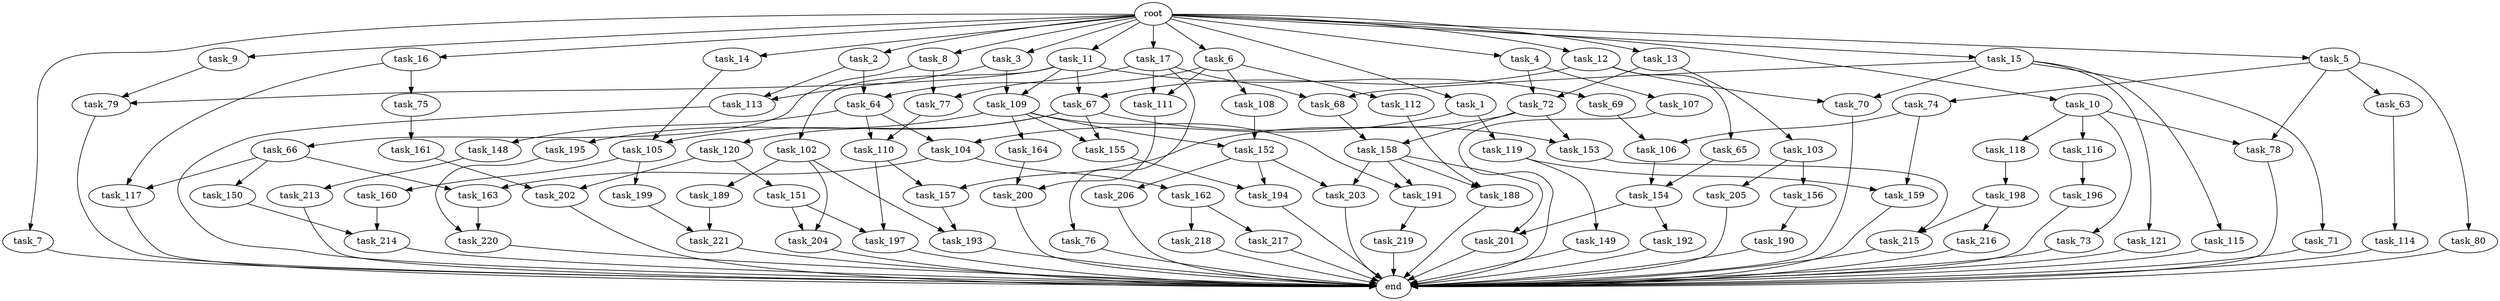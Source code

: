 digraph G {
  task_149 [size="77309411.328000"];
  task_192 [size="137438953.472000"];
  task_16 [size="1.024000"];
  task_150 [size="695784701.952000"];
  task_115 [size="137438953.472000"];
  task_158 [size="764504178.688000"];
  task_12 [size="1.024000"];
  task_190 [size="695784701.952000"];
  task_119 [size="34359738.368000"];
  task_14 [size="1.024000"];
  task_102 [size="420906795.008000"];
  task_11 [size="1.024000"];
  task_113 [size="111669149.696000"];
  task_68 [size="171798691.840000"];
  task_111 [size="343597383.680000"];
  task_117 [size="1391569403.904000"];
  task_162 [size="214748364.800000"];
  task_151 [size="549755813.888000"];
  task_219 [size="34359738.368000"];
  task_1 [size="1.024000"];
  task_2 [size="1.024000"];
  task_156 [size="137438953.472000"];
  task_103 [size="34359738.368000"];
  task_79 [size="498216206.336000"];
  task_72 [size="584115552.256000"];
  task_200 [size="1245540515.840000"];
  task_63 [size="77309411.328000"];
  task_217 [size="420906795.008000"];
  root [size="0.000000"];
  task_202 [size="1408749273.088000"];
  task_216 [size="77309411.328000"];
  task_104 [size="171798691.840000"];
  task_7 [size="1.024000"];
  task_74 [size="77309411.328000"];
  task_148 [size="137438953.472000"];
  task_159 [size="214748364.800000"];
  task_220 [size="773094113.280000"];
  task_152 [size="841813590.016000"];
  task_106 [size="687194767.360000"];
  task_157 [size="523986010.112000"];
  task_198 [size="77309411.328000"];
  task_118 [size="34359738.368000"];
  task_215 [size="936302870.528000"];
  task_203 [size="1168231104.512000"];
  task_189 [size="77309411.328000"];
  task_155 [size="970662608.896000"];
  task_77 [size="68719476.736000"];
  task_195 [size="420906795.008000"];
  task_108 [size="309237645.312000"];
  task_110 [size="558345748.480000"];
  task_153 [size="764504178.688000"];
  task_66 [size="34359738.368000"];
  task_4 [size="1.024000"];
  task_218 [size="420906795.008000"];
  task_191 [size="1279900254.208000"];
  task_112 [size="309237645.312000"];
  task_199 [size="214748364.800000"];
  task_65 [size="77309411.328000"];
  task_69 [size="420906795.008000"];
  task_73 [size="34359738.368000"];
  task_76 [size="34359738.368000"];
  task_188 [size="893353197.568000"];
  task_17 [size="1.024000"];
  task_114 [size="77309411.328000"];
  task_10 [size="1.024000"];
  task_213 [size="695784701.952000"];
  task_13 [size="1.024000"];
  task_163 [size="910533066.752000"];
  task_6 [size="1.024000"];
  task_214 [size="1073741824.000000"];
  task_75 [size="695784701.952000"];
  task_64 [size="343597383.680000"];
  task_121 [size="137438953.472000"];
  task_15 [size="1.024000"];
  end [size="0.000000"];
  task_164 [size="420906795.008000"];
  task_196 [size="420906795.008000"];
  task_70 [size="214748364.800000"];
  task_160 [size="214748364.800000"];
  task_193 [size="111669149.696000"];
  task_78 [size="111669149.696000"];
  task_3 [size="1.024000"];
  task_71 [size="137438953.472000"];
  task_197 [size="523986010.112000"];
  task_105 [size="858993459.200000"];
  task_201 [size="996432412.672000"];
  task_194 [size="1005022347.264000"];
  task_109 [size="498216206.336000"];
  task_8 [size="1.024000"];
  task_154 [size="635655159.808000"];
  task_9 [size="1.024000"];
  task_120 [size="549755813.888000"];
  task_5 [size="1.024000"];
  task_67 [size="498216206.336000"];
  task_161 [size="695784701.952000"];
  task_80 [size="77309411.328000"];
  task_204 [size="292057776.128000"];
  task_107 [size="549755813.888000"];
  task_205 [size="137438953.472000"];
  task_116 [size="34359738.368000"];
  task_221 [size="498216206.336000"];
  task_206 [size="309237645.312000"];

  task_149 -> end [size="1.000000"];
  task_192 -> end [size="1.000000"];
  task_16 -> task_75 [size="679477248.000000"];
  task_16 -> task_117 [size="679477248.000000"];
  task_150 -> task_214 [size="838860800.000000"];
  task_115 -> end [size="1.000000"];
  task_158 -> task_191 [size="838860800.000000"];
  task_158 -> task_203 [size="838860800.000000"];
  task_158 -> task_201 [size="838860800.000000"];
  task_158 -> task_188 [size="838860800.000000"];
  task_12 -> task_70 [size="75497472.000000"];
  task_12 -> task_67 [size="75497472.000000"];
  task_12 -> task_65 [size="75497472.000000"];
  task_190 -> end [size="1.000000"];
  task_119 -> task_159 [size="75497472.000000"];
  task_119 -> task_149 [size="75497472.000000"];
  task_14 -> task_105 [size="301989888.000000"];
  task_102 -> task_189 [size="75497472.000000"];
  task_102 -> task_193 [size="75497472.000000"];
  task_102 -> task_204 [size="75497472.000000"];
  task_11 -> task_102 [size="411041792.000000"];
  task_11 -> task_67 [size="411041792.000000"];
  task_11 -> task_69 [size="411041792.000000"];
  task_11 -> task_79 [size="411041792.000000"];
  task_11 -> task_109 [size="411041792.000000"];
  task_113 -> end [size="1.000000"];
  task_68 -> task_158 [size="536870912.000000"];
  task_111 -> task_200 [size="536870912.000000"];
  task_117 -> end [size="1.000000"];
  task_162 -> task_217 [size="411041792.000000"];
  task_162 -> task_218 [size="411041792.000000"];
  task_151 -> task_197 [size="209715200.000000"];
  task_151 -> task_204 [size="209715200.000000"];
  task_219 -> end [size="1.000000"];
  task_1 -> task_119 [size="33554432.000000"];
  task_1 -> task_104 [size="33554432.000000"];
  task_2 -> task_113 [size="33554432.000000"];
  task_2 -> task_64 [size="33554432.000000"];
  task_156 -> task_190 [size="679477248.000000"];
  task_103 -> task_205 [size="134217728.000000"];
  task_103 -> task_156 [size="134217728.000000"];
  task_79 -> end [size="1.000000"];
  task_72 -> task_153 [size="209715200.000000"];
  task_72 -> task_157 [size="209715200.000000"];
  task_72 -> task_158 [size="209715200.000000"];
  task_200 -> end [size="1.000000"];
  task_63 -> task_114 [size="75497472.000000"];
  task_217 -> end [size="1.000000"];
  root -> task_2 [size="1.000000"];
  root -> task_7 [size="1.000000"];
  root -> task_5 [size="1.000000"];
  root -> task_11 [size="1.000000"];
  root -> task_10 [size="1.000000"];
  root -> task_16 [size="1.000000"];
  root -> task_4 [size="1.000000"];
  root -> task_17 [size="1.000000"];
  root -> task_3 [size="1.000000"];
  root -> task_13 [size="1.000000"];
  root -> task_9 [size="1.000000"];
  root -> task_6 [size="1.000000"];
  root -> task_14 [size="1.000000"];
  root -> task_8 [size="1.000000"];
  root -> task_12 [size="1.000000"];
  root -> task_15 [size="1.000000"];
  root -> task_1 [size="1.000000"];
  task_202 -> end [size="1.000000"];
  task_216 -> end [size="1.000000"];
  task_104 -> task_162 [size="209715200.000000"];
  task_104 -> task_163 [size="209715200.000000"];
  task_7 -> end [size="1.000000"];
  task_74 -> task_159 [size="134217728.000000"];
  task_74 -> task_106 [size="134217728.000000"];
  task_148 -> task_213 [size="679477248.000000"];
  task_159 -> end [size="1.000000"];
  task_220 -> end [size="1.000000"];
  task_152 -> task_203 [size="301989888.000000"];
  task_152 -> task_194 [size="301989888.000000"];
  task_152 -> task_206 [size="301989888.000000"];
  task_106 -> task_154 [size="209715200.000000"];
  task_157 -> task_193 [size="33554432.000000"];
  task_198 -> task_215 [size="75497472.000000"];
  task_198 -> task_216 [size="75497472.000000"];
  task_118 -> task_198 [size="75497472.000000"];
  task_215 -> end [size="1.000000"];
  task_203 -> end [size="1.000000"];
  task_189 -> task_221 [size="411041792.000000"];
  task_155 -> task_194 [size="679477248.000000"];
  task_77 -> task_110 [size="411041792.000000"];
  task_195 -> task_220 [size="75497472.000000"];
  task_108 -> task_152 [size="411041792.000000"];
  task_110 -> task_197 [size="301989888.000000"];
  task_110 -> task_157 [size="301989888.000000"];
  task_153 -> task_215 [size="838860800.000000"];
  task_66 -> task_150 [size="679477248.000000"];
  task_66 -> task_163 [size="679477248.000000"];
  task_66 -> task_117 [size="679477248.000000"];
  task_4 -> task_72 [size="536870912.000000"];
  task_4 -> task_107 [size="536870912.000000"];
  task_218 -> end [size="1.000000"];
  task_191 -> task_219 [size="33554432.000000"];
  task_112 -> task_188 [size="33554432.000000"];
  task_199 -> task_221 [size="75497472.000000"];
  task_65 -> task_154 [size="411041792.000000"];
  task_69 -> task_106 [size="536870912.000000"];
  task_73 -> end [size="1.000000"];
  task_76 -> end [size="1.000000"];
  task_188 -> end [size="1.000000"];
  task_17 -> task_111 [size="33554432.000000"];
  task_17 -> task_68 [size="33554432.000000"];
  task_17 -> task_76 [size="33554432.000000"];
  task_17 -> task_77 [size="33554432.000000"];
  task_114 -> end [size="1.000000"];
  task_10 -> task_73 [size="33554432.000000"];
  task_10 -> task_78 [size="33554432.000000"];
  task_10 -> task_118 [size="33554432.000000"];
  task_10 -> task_116 [size="33554432.000000"];
  task_213 -> end [size="1.000000"];
  task_13 -> task_103 [size="33554432.000000"];
  task_13 -> task_72 [size="33554432.000000"];
  task_163 -> task_220 [size="679477248.000000"];
  task_6 -> task_108 [size="301989888.000000"];
  task_6 -> task_111 [size="301989888.000000"];
  task_6 -> task_64 [size="301989888.000000"];
  task_6 -> task_112 [size="301989888.000000"];
  task_214 -> end [size="1.000000"];
  task_75 -> task_161 [size="679477248.000000"];
  task_64 -> task_148 [size="134217728.000000"];
  task_64 -> task_104 [size="134217728.000000"];
  task_64 -> task_110 [size="134217728.000000"];
  task_121 -> end [size="1.000000"];
  task_15 -> task_70 [size="134217728.000000"];
  task_15 -> task_68 [size="134217728.000000"];
  task_15 -> task_71 [size="134217728.000000"];
  task_15 -> task_121 [size="134217728.000000"];
  task_15 -> task_115 [size="134217728.000000"];
  task_164 -> task_200 [size="679477248.000000"];
  task_196 -> end [size="1.000000"];
  task_70 -> end [size="1.000000"];
  task_160 -> task_214 [size="209715200.000000"];
  task_193 -> end [size="1.000000"];
  task_78 -> end [size="1.000000"];
  task_3 -> task_113 [size="75497472.000000"];
  task_3 -> task_109 [size="75497472.000000"];
  task_71 -> end [size="1.000000"];
  task_197 -> end [size="1.000000"];
  task_105 -> task_160 [size="209715200.000000"];
  task_105 -> task_199 [size="209715200.000000"];
  task_201 -> end [size="1.000000"];
  task_194 -> end [size="1.000000"];
  task_109 -> task_164 [size="411041792.000000"];
  task_109 -> task_152 [size="411041792.000000"];
  task_109 -> task_155 [size="411041792.000000"];
  task_109 -> task_195 [size="411041792.000000"];
  task_109 -> task_191 [size="411041792.000000"];
  task_8 -> task_66 [size="33554432.000000"];
  task_8 -> task_77 [size="33554432.000000"];
  task_154 -> task_192 [size="134217728.000000"];
  task_154 -> task_201 [size="134217728.000000"];
  task_9 -> task_79 [size="75497472.000000"];
  task_120 -> task_202 [size="536870912.000000"];
  task_120 -> task_151 [size="536870912.000000"];
  task_5 -> task_74 [size="75497472.000000"];
  task_5 -> task_78 [size="75497472.000000"];
  task_5 -> task_80 [size="75497472.000000"];
  task_5 -> task_63 [size="75497472.000000"];
  task_67 -> task_120 [size="536870912.000000"];
  task_67 -> task_153 [size="536870912.000000"];
  task_67 -> task_105 [size="536870912.000000"];
  task_67 -> task_155 [size="536870912.000000"];
  task_161 -> task_202 [size="838860800.000000"];
  task_80 -> end [size="1.000000"];
  task_204 -> end [size="1.000000"];
  task_107 -> end [size="1.000000"];
  task_205 -> end [size="1.000000"];
  task_116 -> task_196 [size="411041792.000000"];
  task_221 -> end [size="1.000000"];
  task_206 -> end [size="1.000000"];
}
